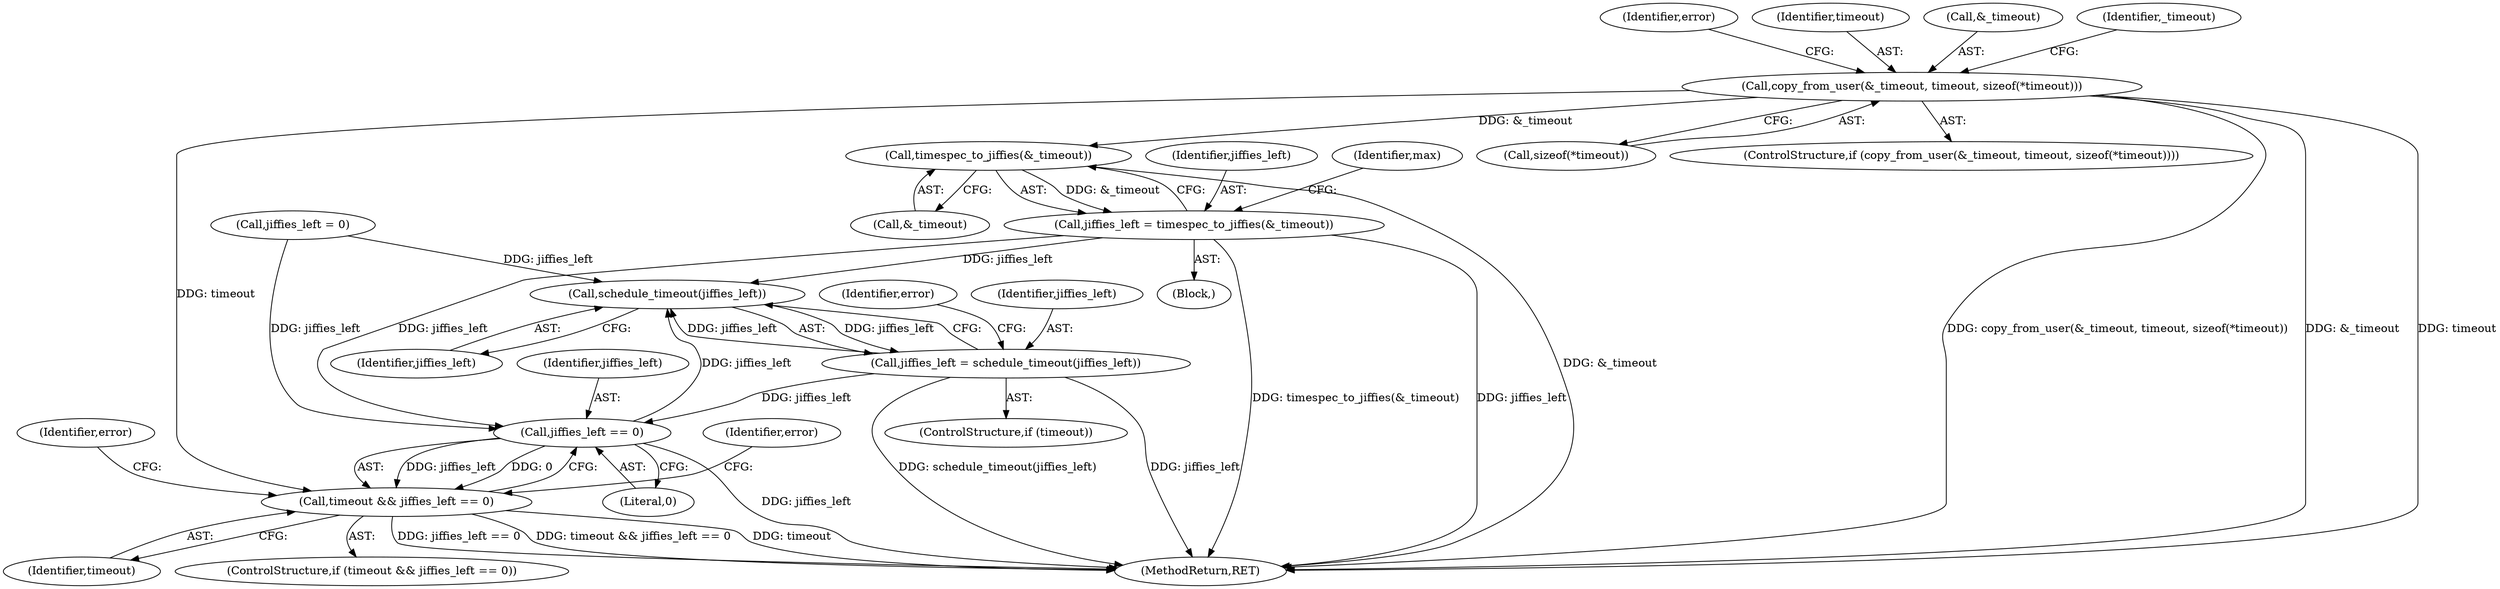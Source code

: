 digraph "0_linux_6062a8dc0517bce23e3c2f7d2fea5e22411269a3_0@API" {
"1000217" [label="(Call,copy_from_user(&_timeout, timeout, sizeof(*timeout)))"];
"1000256" [label="(Call,timespec_to_jiffies(&_timeout))"];
"1000254" [label="(Call,jiffies_left = timespec_to_jiffies(&_timeout))"];
"1000554" [label="(Call,schedule_timeout(jiffies_left))"];
"1000552" [label="(Call,jiffies_left = schedule_timeout(jiffies_left))"];
"1000596" [label="(Call,jiffies_left == 0)"];
"1000594" [label="(Call,timeout && jiffies_left == 0)"];
"1000559" [label="(Identifier,error)"];
"1000226" [label="(Identifier,error)"];
"1000220" [label="(Identifier,timeout)"];
"1000600" [label="(Identifier,error)"];
"1000221" [label="(Call,sizeof(*timeout))"];
"1000595" [label="(Identifier,timeout)"];
"1000554" [label="(Call,schedule_timeout(jiffies_left))"];
"1000144" [label="(Call,jiffies_left = 0)"];
"1000597" [label="(Identifier,jiffies_left)"];
"1000256" [label="(Call,timespec_to_jiffies(&_timeout))"];
"1000255" [label="(Identifier,jiffies_left)"];
"1000555" [label="(Identifier,jiffies_left)"];
"1000260" [label="(Identifier,max)"];
"1000254" [label="(Call,jiffies_left = timespec_to_jiffies(&_timeout))"];
"1000553" [label="(Identifier,jiffies_left)"];
"1000552" [label="(Call,jiffies_left = schedule_timeout(jiffies_left))"];
"1000257" [label="(Call,&_timeout)"];
"1000216" [label="(ControlStructure,if (copy_from_user(&_timeout, timeout, sizeof(*timeout))))"];
"1000550" [label="(ControlStructure,if (timeout))"];
"1000217" [label="(Call,copy_from_user(&_timeout, timeout, sizeof(*timeout)))"];
"1000598" [label="(Literal,0)"];
"1000633" [label="(MethodReturn,RET)"];
"1000606" [label="(Identifier,error)"];
"1000594" [label="(Call,timeout && jiffies_left == 0)"];
"1000218" [label="(Call,&_timeout)"];
"1000596" [label="(Call,jiffies_left == 0)"];
"1000214" [label="(Block,)"];
"1000234" [label="(Identifier,_timeout)"];
"1000593" [label="(ControlStructure,if (timeout && jiffies_left == 0))"];
"1000217" -> "1000216"  [label="AST: "];
"1000217" -> "1000221"  [label="CFG: "];
"1000218" -> "1000217"  [label="AST: "];
"1000220" -> "1000217"  [label="AST: "];
"1000221" -> "1000217"  [label="AST: "];
"1000226" -> "1000217"  [label="CFG: "];
"1000234" -> "1000217"  [label="CFG: "];
"1000217" -> "1000633"  [label="DDG: copy_from_user(&_timeout, timeout, sizeof(*timeout))"];
"1000217" -> "1000633"  [label="DDG: &_timeout"];
"1000217" -> "1000633"  [label="DDG: timeout"];
"1000217" -> "1000256"  [label="DDG: &_timeout"];
"1000217" -> "1000594"  [label="DDG: timeout"];
"1000256" -> "1000254"  [label="AST: "];
"1000256" -> "1000257"  [label="CFG: "];
"1000257" -> "1000256"  [label="AST: "];
"1000254" -> "1000256"  [label="CFG: "];
"1000256" -> "1000633"  [label="DDG: &_timeout"];
"1000256" -> "1000254"  [label="DDG: &_timeout"];
"1000254" -> "1000214"  [label="AST: "];
"1000255" -> "1000254"  [label="AST: "];
"1000260" -> "1000254"  [label="CFG: "];
"1000254" -> "1000633"  [label="DDG: jiffies_left"];
"1000254" -> "1000633"  [label="DDG: timespec_to_jiffies(&_timeout)"];
"1000254" -> "1000554"  [label="DDG: jiffies_left"];
"1000254" -> "1000596"  [label="DDG: jiffies_left"];
"1000554" -> "1000552"  [label="AST: "];
"1000554" -> "1000555"  [label="CFG: "];
"1000555" -> "1000554"  [label="AST: "];
"1000552" -> "1000554"  [label="CFG: "];
"1000554" -> "1000552"  [label="DDG: jiffies_left"];
"1000552" -> "1000554"  [label="DDG: jiffies_left"];
"1000144" -> "1000554"  [label="DDG: jiffies_left"];
"1000596" -> "1000554"  [label="DDG: jiffies_left"];
"1000552" -> "1000550"  [label="AST: "];
"1000553" -> "1000552"  [label="AST: "];
"1000559" -> "1000552"  [label="CFG: "];
"1000552" -> "1000633"  [label="DDG: jiffies_left"];
"1000552" -> "1000633"  [label="DDG: schedule_timeout(jiffies_left)"];
"1000552" -> "1000596"  [label="DDG: jiffies_left"];
"1000596" -> "1000594"  [label="AST: "];
"1000596" -> "1000598"  [label="CFG: "];
"1000597" -> "1000596"  [label="AST: "];
"1000598" -> "1000596"  [label="AST: "];
"1000594" -> "1000596"  [label="CFG: "];
"1000596" -> "1000633"  [label="DDG: jiffies_left"];
"1000596" -> "1000594"  [label="DDG: jiffies_left"];
"1000596" -> "1000594"  [label="DDG: 0"];
"1000144" -> "1000596"  [label="DDG: jiffies_left"];
"1000594" -> "1000593"  [label="AST: "];
"1000594" -> "1000595"  [label="CFG: "];
"1000595" -> "1000594"  [label="AST: "];
"1000600" -> "1000594"  [label="CFG: "];
"1000606" -> "1000594"  [label="CFG: "];
"1000594" -> "1000633"  [label="DDG: timeout"];
"1000594" -> "1000633"  [label="DDG: jiffies_left == 0"];
"1000594" -> "1000633"  [label="DDG: timeout && jiffies_left == 0"];
}
